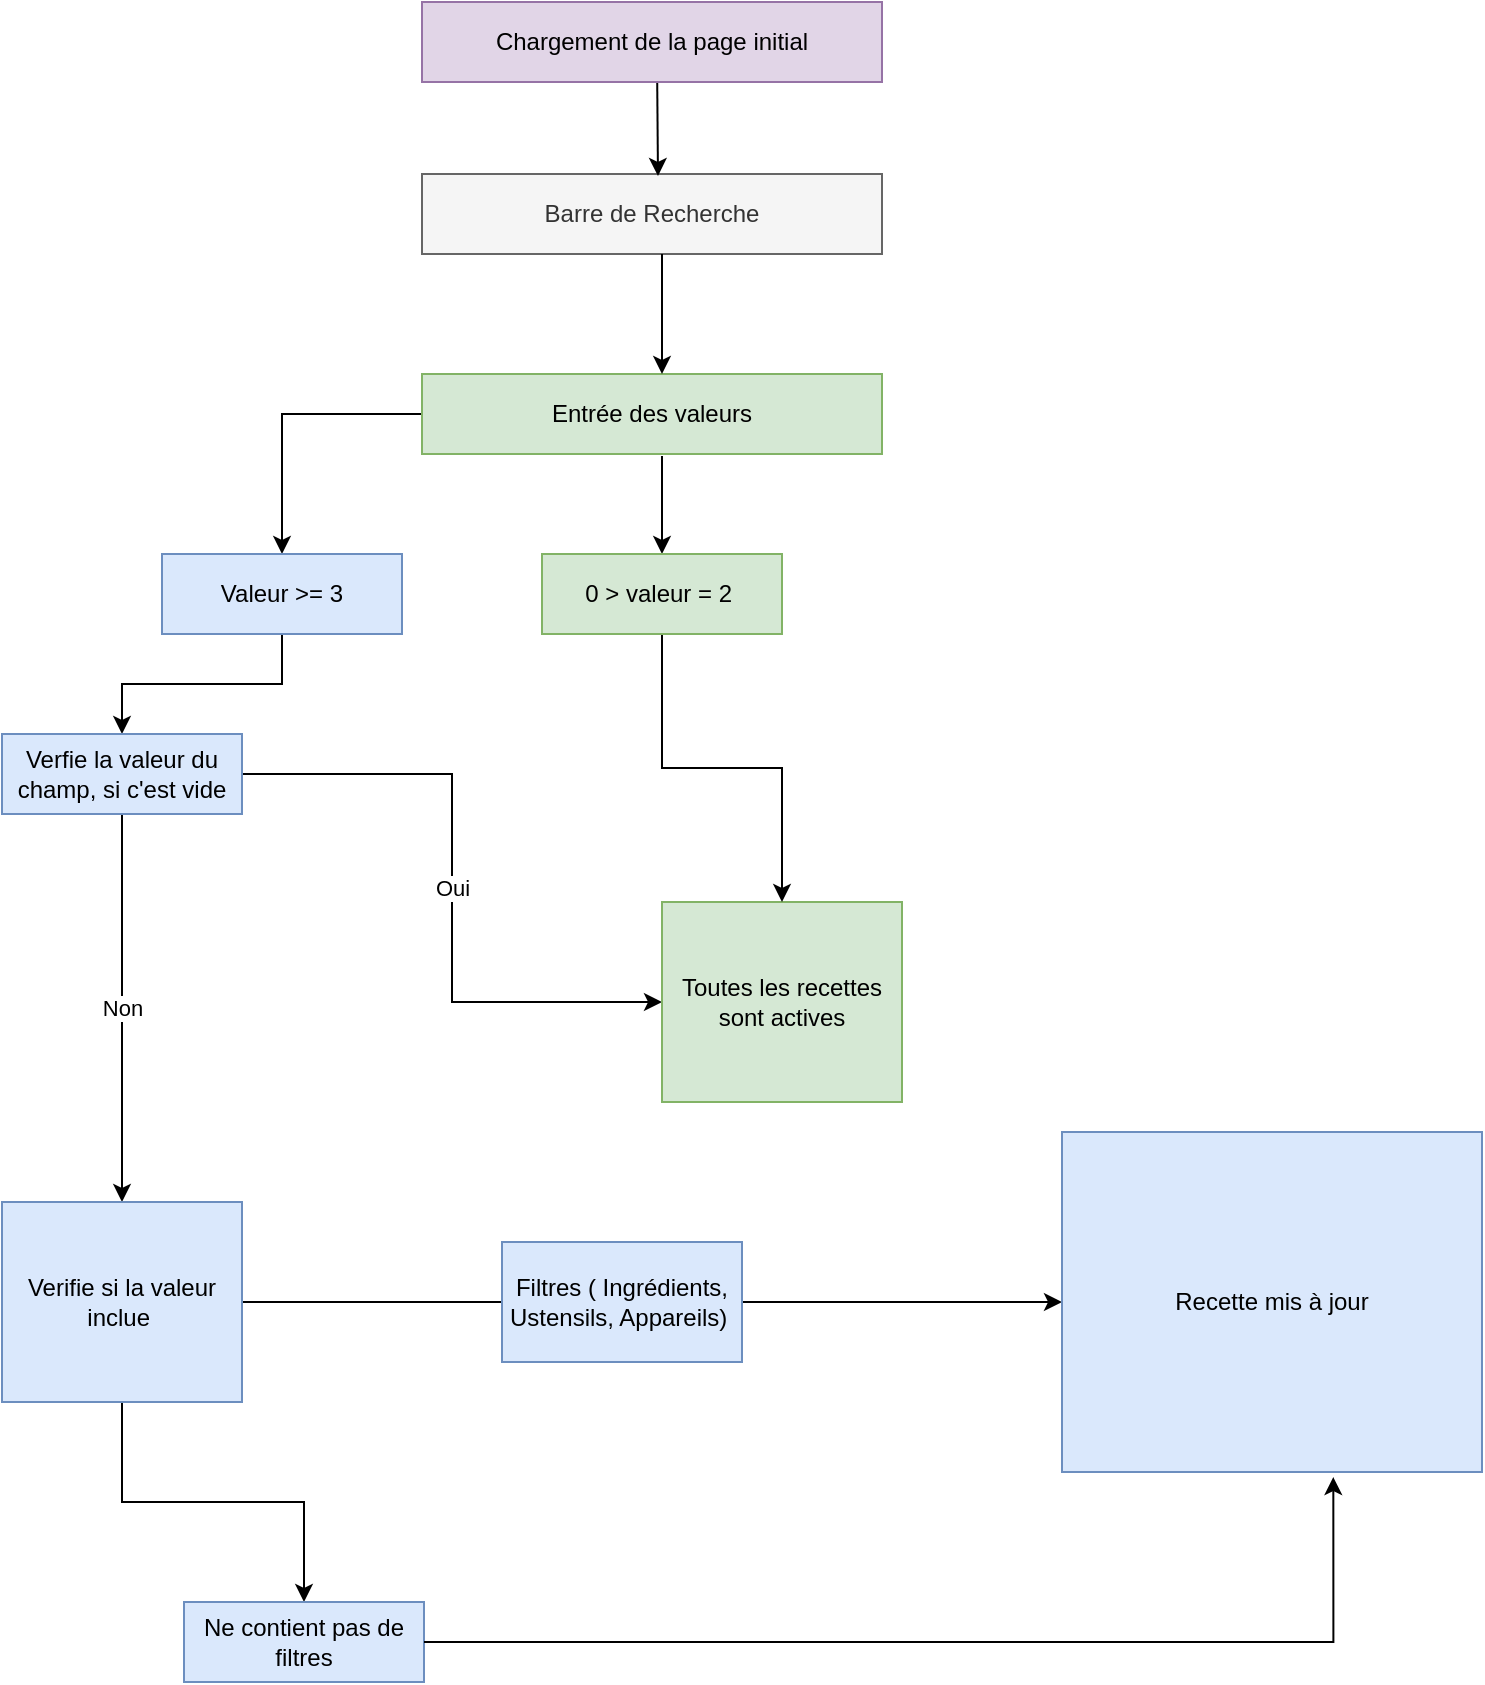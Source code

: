 <mxfile version="24.7.6">
  <diagram name="Page-1" id="_CkIk55Bxlhfrq4PTV1R">
    <mxGraphModel dx="1192" dy="708" grid="1" gridSize="10" guides="1" tooltips="1" connect="1" arrows="1" fold="1" page="1" pageScale="1" pageWidth="827" pageHeight="1169" math="0" shadow="0">
      <root>
        <mxCell id="0" />
        <mxCell id="1" parent="0" />
        <mxCell id="PS8EHh33wONcYnEYTsD2-1" value="Barre de Recherche" style="rounded=0;whiteSpace=wrap;html=1;fillColor=#f5f5f5;strokeColor=#666666;fontColor=#333333;" parent="1" vertex="1">
          <mxGeometry x="280" y="116" width="230" height="40" as="geometry" />
        </mxCell>
        <mxCell id="V1tdQmB5dovIDtoan9na-58" style="edgeStyle=orthogonalEdgeStyle;rounded=0;orthogonalLoop=1;jettySize=auto;html=1;entryX=0.5;entryY=0;entryDx=0;entryDy=0;" parent="1" source="PS8EHh33wONcYnEYTsD2-4" target="V1tdQmB5dovIDtoan9na-1" edge="1">
          <mxGeometry relative="1" as="geometry">
            <mxPoint x="210" y="300" as="targetPoint" />
          </mxGeometry>
        </mxCell>
        <mxCell id="PS8EHh33wONcYnEYTsD2-4" value="Entrée des valeurs" style="rounded=0;whiteSpace=wrap;html=1;fillColor=#d5e8d4;strokeColor=#82b366;" parent="1" vertex="1">
          <mxGeometry x="280" y="216" width="230" height="40" as="geometry" />
        </mxCell>
        <mxCell id="PS8EHh33wONcYnEYTsD2-6" value="" style="endArrow=classic;html=1;rounded=0;" parent="1" edge="1">
          <mxGeometry width="50" height="50" relative="1" as="geometry">
            <mxPoint x="400" y="156" as="sourcePoint" />
            <mxPoint x="400" y="216" as="targetPoint" />
          </mxGeometry>
        </mxCell>
        <mxCell id="PS8EHh33wONcYnEYTsD2-7" value="" style="endArrow=classic;html=1;rounded=0;entryX=0.5;entryY=0;entryDx=0;entryDy=0;" parent="1" target="PS8EHh33wONcYnEYTsD2-8" edge="1">
          <mxGeometry width="50" height="50" relative="1" as="geometry">
            <mxPoint x="400" y="257" as="sourcePoint" />
            <mxPoint x="400" y="296" as="targetPoint" />
          </mxGeometry>
        </mxCell>
        <mxCell id="V1tdQmB5dovIDtoan9na-17" style="edgeStyle=orthogonalEdgeStyle;rounded=0;orthogonalLoop=1;jettySize=auto;html=1;" parent="1" source="V1tdQmB5dovIDtoan9na-1" target="V1tdQmB5dovIDtoan9na-4" edge="1">
          <mxGeometry relative="1" as="geometry" />
        </mxCell>
        <mxCell id="V1tdQmB5dovIDtoan9na-1" value="Valeur &amp;gt;= 3" style="rounded=0;whiteSpace=wrap;html=1;fillColor=#dae8fc;strokeColor=#6c8ebf;" parent="1" vertex="1">
          <mxGeometry x="150" y="306" width="120" height="40" as="geometry" />
        </mxCell>
        <mxCell id="V1tdQmB5dovIDtoan9na-40" value="Oui" style="edgeStyle=orthogonalEdgeStyle;rounded=0;orthogonalLoop=1;jettySize=auto;html=1;entryX=0;entryY=0.5;entryDx=0;entryDy=0;" parent="1" source="V1tdQmB5dovIDtoan9na-4" target="V1tdQmB5dovIDtoan9na-8" edge="1">
          <mxGeometry relative="1" as="geometry" />
        </mxCell>
        <mxCell id="V1tdQmB5dovIDtoan9na-42" value="Non" style="edgeStyle=orthogonalEdgeStyle;rounded=0;orthogonalLoop=1;jettySize=auto;html=1;entryX=0.5;entryY=0;entryDx=0;entryDy=0;" parent="1" source="V1tdQmB5dovIDtoan9na-4" target="V1tdQmB5dovIDtoan9na-6" edge="1">
          <mxGeometry relative="1" as="geometry" />
        </mxCell>
        <mxCell id="V1tdQmB5dovIDtoan9na-4" value="Verfie la valeur du champ, si c&#39;est vide" style="rounded=0;whiteSpace=wrap;html=1;fillColor=#dae8fc;strokeColor=#6c8ebf;" parent="1" vertex="1">
          <mxGeometry x="70" y="396" width="120" height="40" as="geometry" />
        </mxCell>
        <mxCell id="V1tdQmB5dovIDtoan9na-53" value="" style="edgeStyle=orthogonalEdgeStyle;rounded=0;orthogonalLoop=1;jettySize=auto;html=1;" parent="1" source="V1tdQmB5dovIDtoan9na-6" target="V1tdQmB5dovIDtoan9na-51" edge="1">
          <mxGeometry relative="1" as="geometry" />
        </mxCell>
        <mxCell id="-Y4pLnlHrgumTn3dGfFy-5" style="edgeStyle=orthogonalEdgeStyle;rounded=0;orthogonalLoop=1;jettySize=auto;html=1;" parent="1" source="V1tdQmB5dovIDtoan9na-6" target="V1tdQmB5dovIDtoan9na-49" edge="1">
          <mxGeometry relative="1" as="geometry" />
        </mxCell>
        <mxCell id="V1tdQmB5dovIDtoan9na-6" value="Verifie si la valeur inclue&amp;nbsp;" style="rounded=0;whiteSpace=wrap;html=1;fillColor=#dae8fc;strokeColor=#6c8ebf;" parent="1" vertex="1">
          <mxGeometry x="70" y="630" width="120" height="100" as="geometry" />
        </mxCell>
        <mxCell id="V1tdQmB5dovIDtoan9na-8" value="Toutes les recettes sont actives" style="rounded=0;whiteSpace=wrap;html=1;fillColor=#d5e8d4;strokeColor=#82b366;" parent="1" vertex="1">
          <mxGeometry x="400" y="480" width="120" height="100" as="geometry" />
        </mxCell>
        <mxCell id="V1tdQmB5dovIDtoan9na-38" style="edgeStyle=orthogonalEdgeStyle;rounded=0;orthogonalLoop=1;jettySize=auto;html=1;" parent="1" source="PS8EHh33wONcYnEYTsD2-8" target="V1tdQmB5dovIDtoan9na-8" edge="1">
          <mxGeometry relative="1" as="geometry" />
        </mxCell>
        <mxCell id="PS8EHh33wONcYnEYTsD2-8" value="0 &amp;gt; valeur = 2&amp;nbsp;" style="rounded=0;whiteSpace=wrap;html=1;fillColor=#d5e8d4;strokeColor=#82b366;" parent="1" vertex="1">
          <mxGeometry x="340" y="306" width="120" height="40" as="geometry" />
        </mxCell>
        <mxCell id="V1tdQmB5dovIDtoan9na-37" value="" style="endArrow=classic;html=1;rounded=0;" parent="1" edge="1">
          <mxGeometry width="50" height="50" relative="1" as="geometry">
            <mxPoint x="397.58" y="67" as="sourcePoint" />
            <mxPoint x="398" y="117" as="targetPoint" />
          </mxGeometry>
        </mxCell>
        <mxCell id="V1tdQmB5dovIDtoan9na-36" value="Chargement de la page initial" style="rounded=0;whiteSpace=wrap;html=1;fillColor=#e1d5e7;strokeColor=#9673a6;" parent="1" vertex="1">
          <mxGeometry x="280" y="30" width="230" height="40" as="geometry" />
        </mxCell>
        <mxCell id="V1tdQmB5dovIDtoan9na-49" value="Recette mis à jour" style="rounded=0;whiteSpace=wrap;html=1;fillColor=#dae8fc;strokeColor=#6c8ebf;" parent="1" vertex="1">
          <mxGeometry x="600" y="595" width="210" height="170" as="geometry" />
        </mxCell>
        <mxCell id="V1tdQmB5dovIDtoan9na-51" value="Ne contient pas de filtres" style="rounded=0;whiteSpace=wrap;html=1;fillColor=#dae8fc;strokeColor=#6c8ebf;" parent="1" vertex="1">
          <mxGeometry x="161" y="830" width="120" height="40" as="geometry" />
        </mxCell>
        <mxCell id="V1tdQmB5dovIDtoan9na-54" style="edgeStyle=orthogonalEdgeStyle;rounded=0;orthogonalLoop=1;jettySize=auto;html=1;entryX=0.646;entryY=1.015;entryDx=0;entryDy=0;entryPerimeter=0;" parent="1" source="V1tdQmB5dovIDtoan9na-51" target="V1tdQmB5dovIDtoan9na-49" edge="1">
          <mxGeometry relative="1" as="geometry" />
        </mxCell>
        <mxCell id="-Y4pLnlHrgumTn3dGfFy-3" value="Filtres ( Ingrédients, Ustensils, Appareils)&amp;nbsp;" style="rounded=0;whiteSpace=wrap;html=1;fillColor=#dae8fc;strokeColor=#6c8ebf;" parent="1" vertex="1">
          <mxGeometry x="320" y="650" width="120" height="60" as="geometry" />
        </mxCell>
      </root>
    </mxGraphModel>
  </diagram>
</mxfile>
